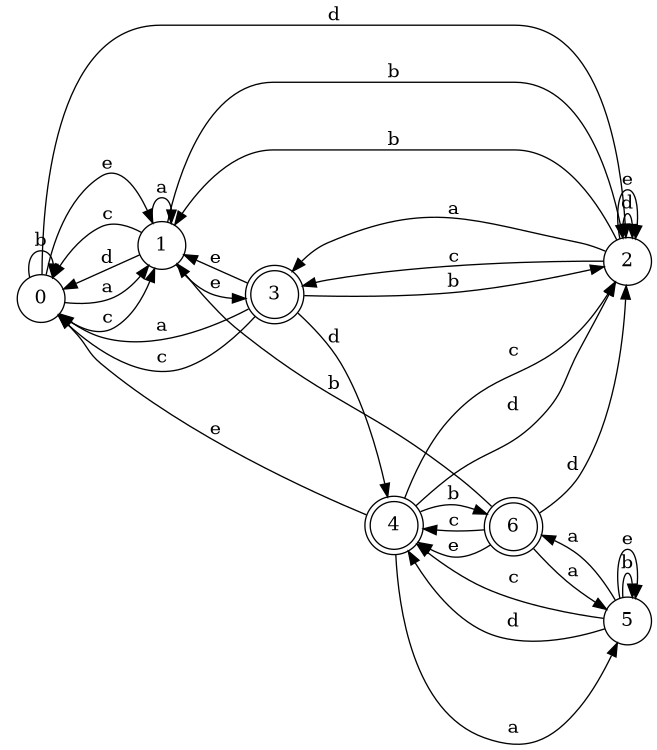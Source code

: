 digraph n6_2 {
__start0 [label="" shape="none"];

rankdir=LR;
size="8,5";

s0 [style="filled", color="black", fillcolor="white" shape="circle", label="0"];
s1 [style="filled", color="black", fillcolor="white" shape="circle", label="1"];
s2 [style="filled", color="black", fillcolor="white" shape="circle", label="2"];
s3 [style="rounded,filled", color="black", fillcolor="white" shape="doublecircle", label="3"];
s4 [style="rounded,filled", color="black", fillcolor="white" shape="doublecircle", label="4"];
s5 [style="filled", color="black", fillcolor="white" shape="circle", label="5"];
s6 [style="rounded,filled", color="black", fillcolor="white" shape="doublecircle", label="6"];
s0 -> s1 [label="a"];
s0 -> s0 [label="b"];
s0 -> s1 [label="c"];
s0 -> s2 [label="d"];
s0 -> s1 [label="e"];
s1 -> s1 [label="a"];
s1 -> s2 [label="b"];
s1 -> s0 [label="c"];
s1 -> s0 [label="d"];
s1 -> s3 [label="e"];
s2 -> s3 [label="a"];
s2 -> s1 [label="b"];
s2 -> s3 [label="c"];
s2 -> s2 [label="d"];
s2 -> s2 [label="e"];
s3 -> s0 [label="a"];
s3 -> s2 [label="b"];
s3 -> s0 [label="c"];
s3 -> s4 [label="d"];
s3 -> s1 [label="e"];
s4 -> s5 [label="a"];
s4 -> s6 [label="b"];
s4 -> s2 [label="c"];
s4 -> s2 [label="d"];
s4 -> s0 [label="e"];
s5 -> s6 [label="a"];
s5 -> s5 [label="b"];
s5 -> s4 [label="c"];
s5 -> s4 [label="d"];
s5 -> s5 [label="e"];
s6 -> s5 [label="a"];
s6 -> s1 [label="b"];
s6 -> s4 [label="c"];
s6 -> s2 [label="d"];
s6 -> s4 [label="e"];

}